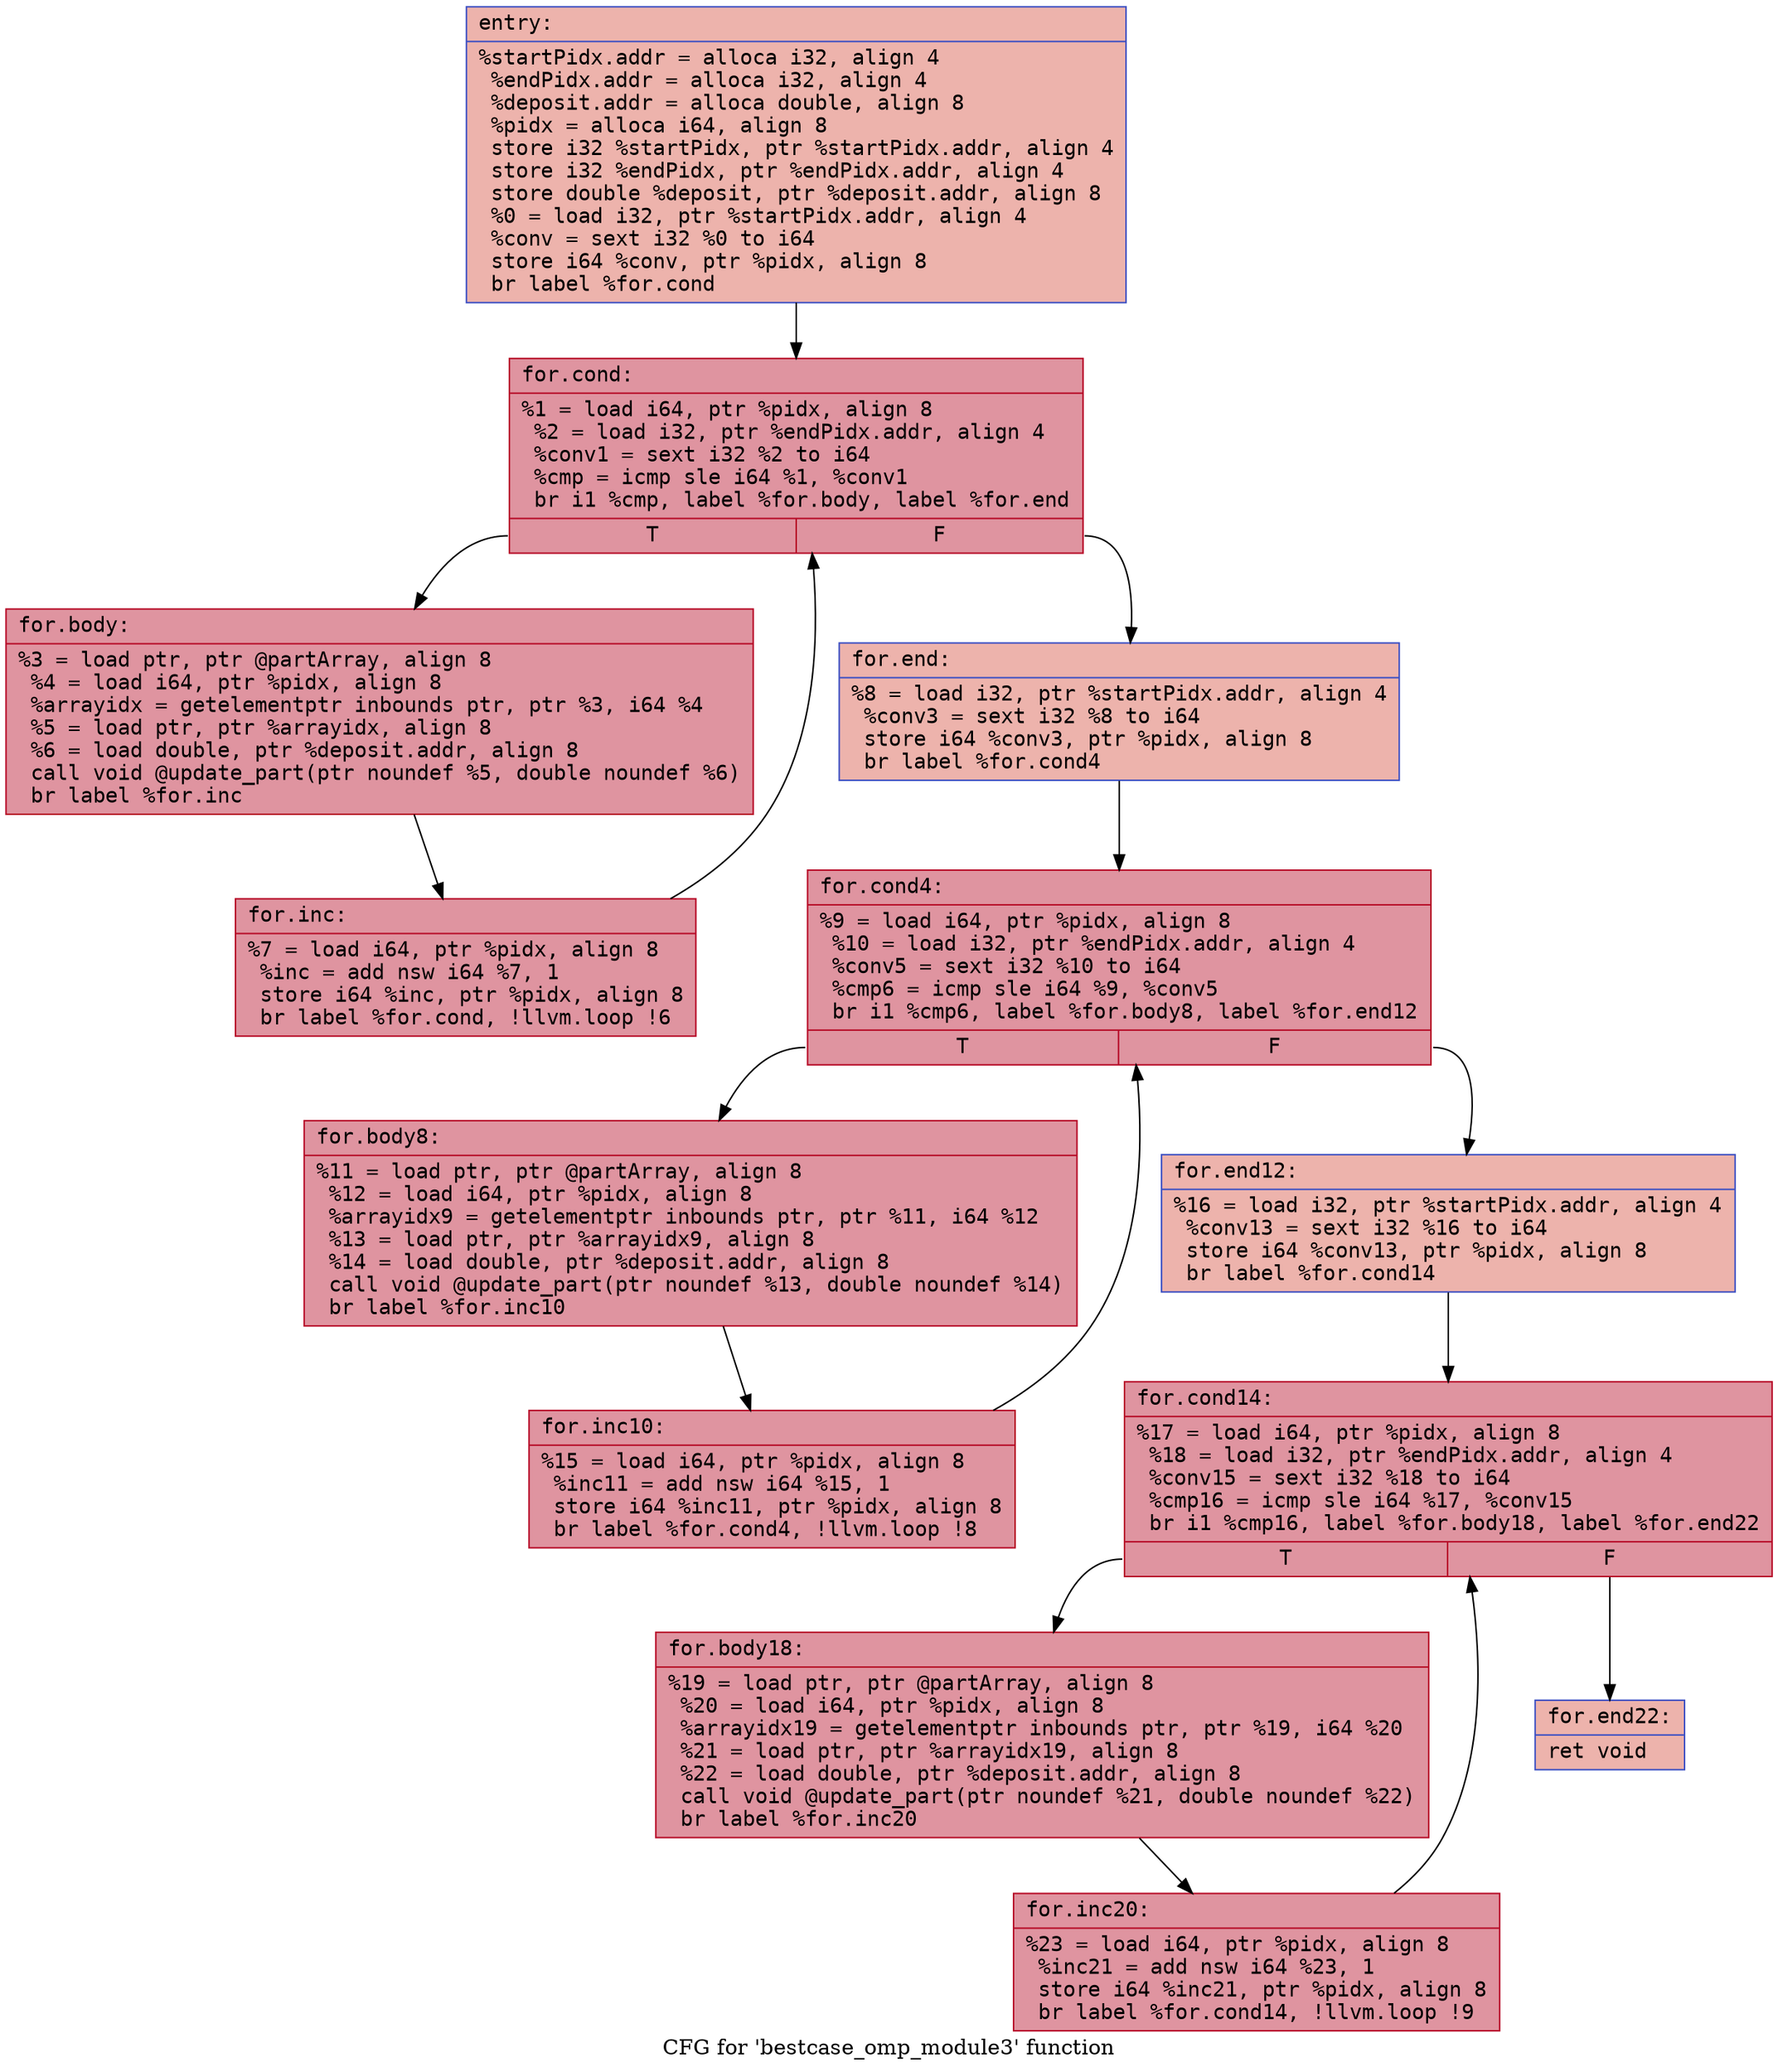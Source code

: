 digraph "CFG for 'bestcase_omp_module3' function" {
	label="CFG for 'bestcase_omp_module3' function";

	Node0x5567ef5c43c0 [shape=record,color="#3d50c3ff", style=filled, fillcolor="#d6524470" fontname="Courier",label="{entry:\l|  %startPidx.addr = alloca i32, align 4\l  %endPidx.addr = alloca i32, align 4\l  %deposit.addr = alloca double, align 8\l  %pidx = alloca i64, align 8\l  store i32 %startPidx, ptr %startPidx.addr, align 4\l  store i32 %endPidx, ptr %endPidx.addr, align 4\l  store double %deposit, ptr %deposit.addr, align 8\l  %0 = load i32, ptr %startPidx.addr, align 4\l  %conv = sext i32 %0 to i64\l  store i64 %conv, ptr %pidx, align 8\l  br label %for.cond\l}"];
	Node0x5567ef5c43c0 -> Node0x5567ef5c49f0[tooltip="entry -> for.cond\nProbability 100.00%" ];
	Node0x5567ef5c49f0 [shape=record,color="#b70d28ff", style=filled, fillcolor="#b70d2870" fontname="Courier",label="{for.cond:\l|  %1 = load i64, ptr %pidx, align 8\l  %2 = load i32, ptr %endPidx.addr, align 4\l  %conv1 = sext i32 %2 to i64\l  %cmp = icmp sle i64 %1, %conv1\l  br i1 %cmp, label %for.body, label %for.end\l|{<s0>T|<s1>F}}"];
	Node0x5567ef5c49f0:s0 -> Node0x5567ef5c4d20[tooltip="for.cond -> for.body\nProbability 96.88%" ];
	Node0x5567ef5c49f0:s1 -> Node0x5567ef5c4290[tooltip="for.cond -> for.end\nProbability 3.12%" ];
	Node0x5567ef5c4d20 [shape=record,color="#b70d28ff", style=filled, fillcolor="#b70d2870" fontname="Courier",label="{for.body:\l|  %3 = load ptr, ptr @partArray, align 8\l  %4 = load i64, ptr %pidx, align 8\l  %arrayidx = getelementptr inbounds ptr, ptr %3, i64 %4\l  %5 = load ptr, ptr %arrayidx, align 8\l  %6 = load double, ptr %deposit.addr, align 8\l  call void @update_part(ptr noundef %5, double noundef %6)\l  br label %for.inc\l}"];
	Node0x5567ef5c4d20 -> Node0x5567ef5c53a0[tooltip="for.body -> for.inc\nProbability 100.00%" ];
	Node0x5567ef5c53a0 [shape=record,color="#b70d28ff", style=filled, fillcolor="#b70d2870" fontname="Courier",label="{for.inc:\l|  %7 = load i64, ptr %pidx, align 8\l  %inc = add nsw i64 %7, 1\l  store i64 %inc, ptr %pidx, align 8\l  br label %for.cond, !llvm.loop !6\l}"];
	Node0x5567ef5c53a0 -> Node0x5567ef5c49f0[tooltip="for.inc -> for.cond\nProbability 100.00%" ];
	Node0x5567ef5c4290 [shape=record,color="#3d50c3ff", style=filled, fillcolor="#d6524470" fontname="Courier",label="{for.end:\l|  %8 = load i32, ptr %startPidx.addr, align 4\l  %conv3 = sext i32 %8 to i64\l  store i64 %conv3, ptr %pidx, align 8\l  br label %for.cond4\l}"];
	Node0x5567ef5c4290 -> Node0x5567ef5c5980[tooltip="for.end -> for.cond4\nProbability 100.00%" ];
	Node0x5567ef5c5980 [shape=record,color="#b70d28ff", style=filled, fillcolor="#b70d2870" fontname="Courier",label="{for.cond4:\l|  %9 = load i64, ptr %pidx, align 8\l  %10 = load i32, ptr %endPidx.addr, align 4\l  %conv5 = sext i32 %10 to i64\l  %cmp6 = icmp sle i64 %9, %conv5\l  br i1 %cmp6, label %for.body8, label %for.end12\l|{<s0>T|<s1>F}}"];
	Node0x5567ef5c5980:s0 -> Node0x5567ef5c5cb0[tooltip="for.cond4 -> for.body8\nProbability 96.88%" ];
	Node0x5567ef5c5980:s1 -> Node0x5567ef5c5d30[tooltip="for.cond4 -> for.end12\nProbability 3.12%" ];
	Node0x5567ef5c5cb0 [shape=record,color="#b70d28ff", style=filled, fillcolor="#b70d2870" fontname="Courier",label="{for.body8:\l|  %11 = load ptr, ptr @partArray, align 8\l  %12 = load i64, ptr %pidx, align 8\l  %arrayidx9 = getelementptr inbounds ptr, ptr %11, i64 %12\l  %13 = load ptr, ptr %arrayidx9, align 8\l  %14 = load double, ptr %deposit.addr, align 8\l  call void @update_part(ptr noundef %13, double noundef %14)\l  br label %for.inc10\l}"];
	Node0x5567ef5c5cb0 -> Node0x5567ef5c6280[tooltip="for.body8 -> for.inc10\nProbability 100.00%" ];
	Node0x5567ef5c6280 [shape=record,color="#b70d28ff", style=filled, fillcolor="#b70d2870" fontname="Courier",label="{for.inc10:\l|  %15 = load i64, ptr %pidx, align 8\l  %inc11 = add nsw i64 %15, 1\l  store i64 %inc11, ptr %pidx, align 8\l  br label %for.cond4, !llvm.loop !8\l}"];
	Node0x5567ef5c6280 -> Node0x5567ef5c5980[tooltip="for.inc10 -> for.cond4\nProbability 100.00%" ];
	Node0x5567ef5c5d30 [shape=record,color="#3d50c3ff", style=filled, fillcolor="#d6524470" fontname="Courier",label="{for.end12:\l|  %16 = load i32, ptr %startPidx.addr, align 4\l  %conv13 = sext i32 %16 to i64\l  store i64 %conv13, ptr %pidx, align 8\l  br label %for.cond14\l}"];
	Node0x5567ef5c5d30 -> Node0x5567ef5c6a10[tooltip="for.end12 -> for.cond14\nProbability 100.00%" ];
	Node0x5567ef5c6a10 [shape=record,color="#b70d28ff", style=filled, fillcolor="#b70d2870" fontname="Courier",label="{for.cond14:\l|  %17 = load i64, ptr %pidx, align 8\l  %18 = load i32, ptr %endPidx.addr, align 4\l  %conv15 = sext i32 %18 to i64\l  %cmp16 = icmp sle i64 %17, %conv15\l  br i1 %cmp16, label %for.body18, label %for.end22\l|{<s0>T|<s1>F}}"];
	Node0x5567ef5c6a10:s0 -> Node0x5567ef5c6d20[tooltip="for.cond14 -> for.body18\nProbability 96.88%" ];
	Node0x5567ef5c6a10:s1 -> Node0x5567ef5c6da0[tooltip="for.cond14 -> for.end22\nProbability 3.12%" ];
	Node0x5567ef5c6d20 [shape=record,color="#b70d28ff", style=filled, fillcolor="#b70d2870" fontname="Courier",label="{for.body18:\l|  %19 = load ptr, ptr @partArray, align 8\l  %20 = load i64, ptr %pidx, align 8\l  %arrayidx19 = getelementptr inbounds ptr, ptr %19, i64 %20\l  %21 = load ptr, ptr %arrayidx19, align 8\l  %22 = load double, ptr %deposit.addr, align 8\l  call void @update_part(ptr noundef %21, double noundef %22)\l  br label %for.inc20\l}"];
	Node0x5567ef5c6d20 -> Node0x5567ef5c72f0[tooltip="for.body18 -> for.inc20\nProbability 100.00%" ];
	Node0x5567ef5c72f0 [shape=record,color="#b70d28ff", style=filled, fillcolor="#b70d2870" fontname="Courier",label="{for.inc20:\l|  %23 = load i64, ptr %pidx, align 8\l  %inc21 = add nsw i64 %23, 1\l  store i64 %inc21, ptr %pidx, align 8\l  br label %for.cond14, !llvm.loop !9\l}"];
	Node0x5567ef5c72f0 -> Node0x5567ef5c6a10[tooltip="for.inc20 -> for.cond14\nProbability 100.00%" ];
	Node0x5567ef5c6da0 [shape=record,color="#3d50c3ff", style=filled, fillcolor="#d6524470" fontname="Courier",label="{for.end22:\l|  ret void\l}"];
}
